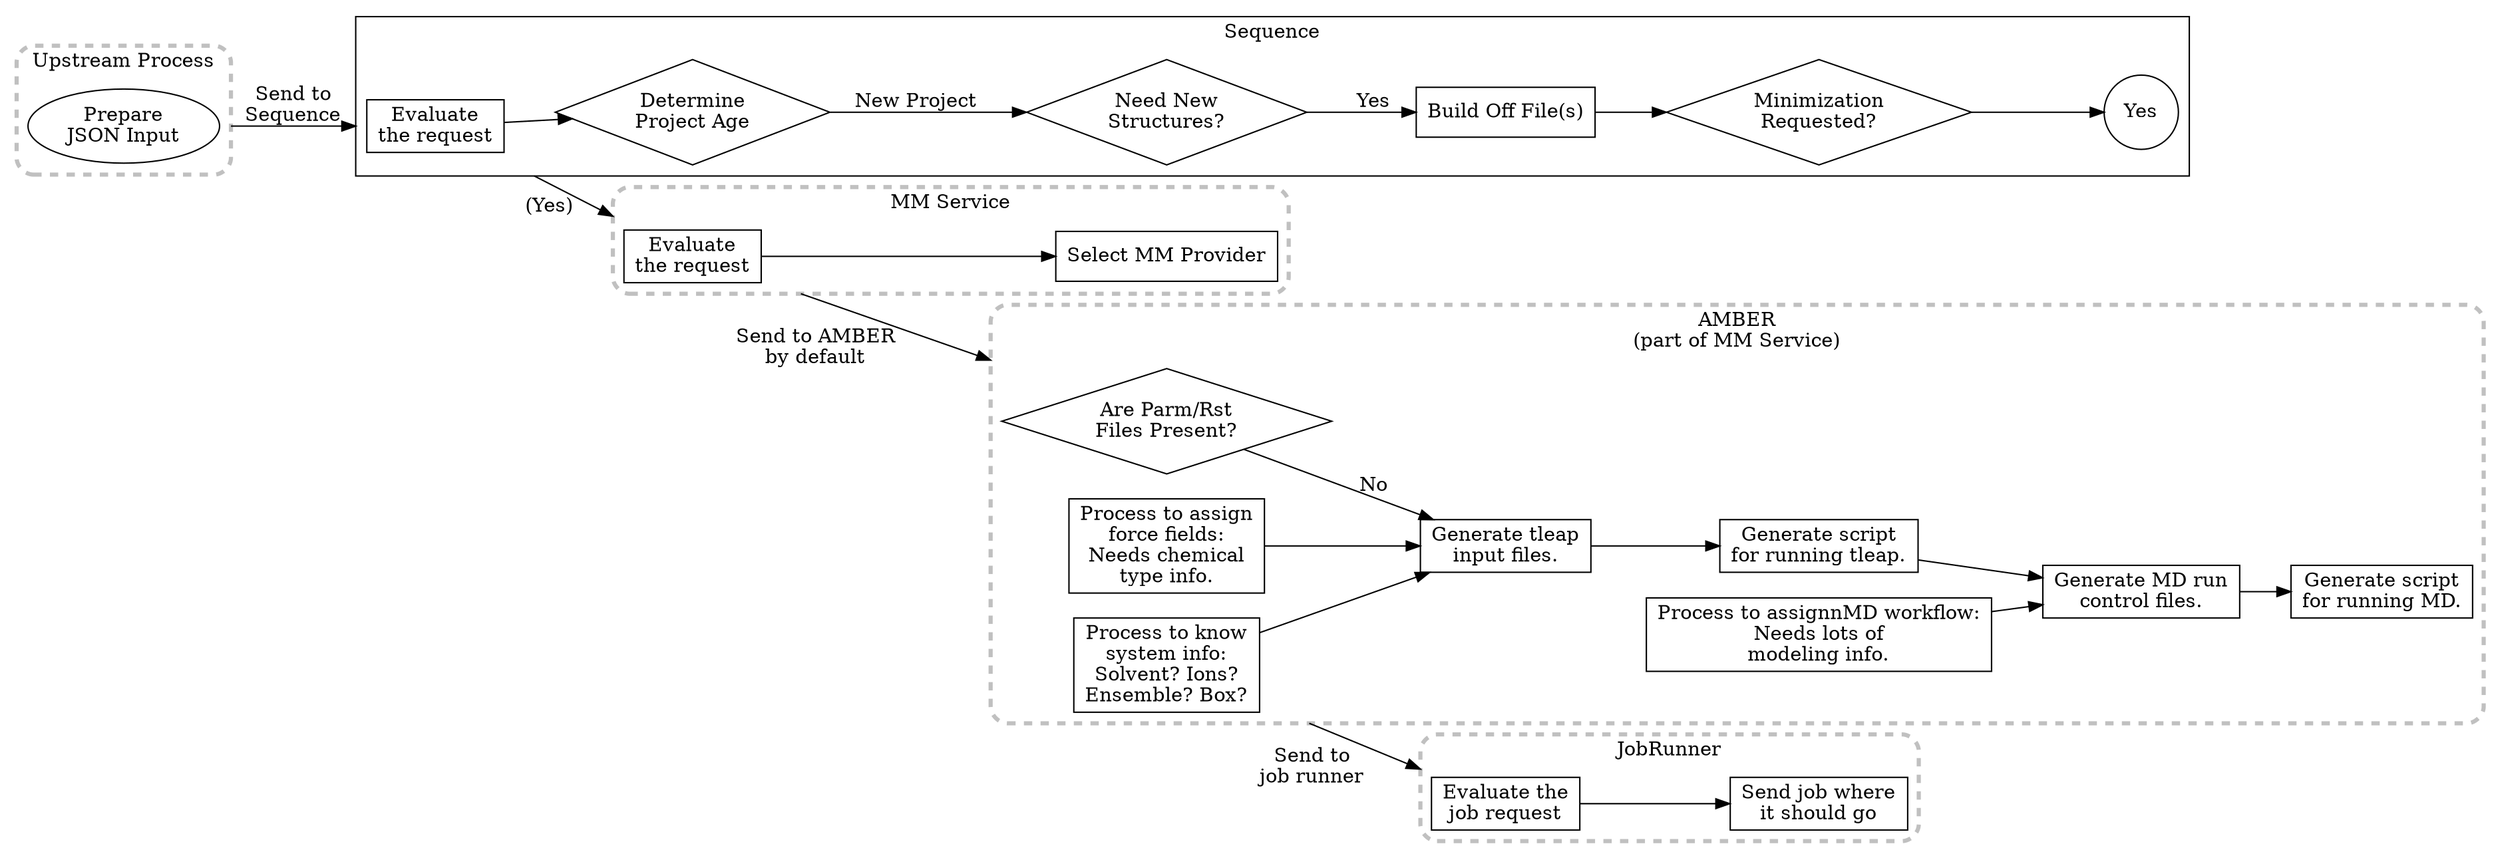 digraph {
  compound="true";
  node [ shape = "rect" labelFontSize="12" fontName="Helvetica" ] ;
  edge [ labelfontsize="12" labelfontname="Helvetica" splines=false ];
  rankdir=LR;
  subgraph cluster0 {
    shape="rect";
    style="dashed, rounded";
    penwidth="3";
    color="gray";
    label="Upstream Process";
    jsonOrigin [shape="oval" label="Prepare\nJSON Input"];
  }
  subgraph cluster1 {
    label="Sequence";
    evaluateRequest [ label="Evaluate\nthe request" ] ;
    getProjectAge [ shape="diamond" label="Determine\nProject Age" ] ;
    needNewStructs [ shape="diamond" label="Need New\nStructures?" ];
    buildOffFile [ label="Build Off File(s)" ];
    needsMin [ shape="diamond" label="Minimization\nRequested?" ] ;
    evaluateRequest -> getProjectAge;
    getProjectAge -> needNewStructs [label="New Project" ];
    needNewStructs -> buildOffFile [label="Yes" ];
    buildOffFile -> needsMin;
    yesMin [ shape="circle" label="Yes" ];
    needsMin -> yesMin ;
  }
  jsonOrigin -> evaluateRequest [ltail=cluster0 lhead=cluster1 label="Send to\nSequence" ];
  subgraph cluster12 {
    shape="rect";
    style="dashed, rounded";
    penwidth="3";
    color="gray";
    label="MM Service";
    evaluateMMRequest [ label="Evaluate\nthe request" ] ;
    chooseProvider [ label="Select MM Provider" ];
    evaluateMMRequest -> chooseProvider;
  }
  evaluateRequest -> evaluateMMRequest [ ltail=cluster1 lhead=cluster12 xlabel="(Yes)" ];
  subgraph cluster2 {
    shape="rect";
    style="dashed, rounded";
    penwidth="3";
    color="gray";
    label="AMBER\n(part of MM Service)";
    checkForAmberParm [shape="diamond" label="Are Parm/Rst\nFiles Present?"];
    makeLeapInputFiles [ label="Generate tleap\ninput files." ];
    checkForAmberParm -> makeLeapInputFiles [ label="No" ];
    makeLeapRunScript [ label="Generate script\nfor running tleap." ];
    makeMdInFiles [ label="Generate MD run\ncontrol files." ] ;
    makeMDRunScript [ label="Generate script\nfor running MD." ];
    makeLeapInputFiles -> makeLeapRunScript -> makeMdInFiles -> makeMDRunScript ;
    determineFFs [ label="Process to assign\nforce fields:\nNeeds chemical\ntype info." ] ;
    determineSys [ label="Process to know\nsystem info:\nSolvent? Ions?\nEnsemble? Box?" ] ;
    determineMDINs [ label="Process to assignnMD workflow:\nNeeds lots of\nmodeling info." ] ;
    determineFFs -> makeLeapInputFiles ;
    determineSys -> makeLeapInputFiles ;
    determineMDINs -> makeMdInFiles ;
  }
  evaluateMMRequest -> checkForAmberParm [ltail=cluster12 lhead=cluster2 xlabel="Send to AMBER\nby default" ];
  subgraph cluster3 {
    shape="rect";
    style="dashed, rounded";
    penwidth="3";
    color="gray";
    label="JobRunner";
    evaluateJob [ label="Evaluate the\njob request" ] ;
    sendJob [ label="Send job where\nit should go" ];
    evaluateJob -> sendJob;
  }
  determineSys -> evaluateJob [ ltail=cluster2 lhead=cluster3 xlabel="Send to\njob runner" ] ;
}
